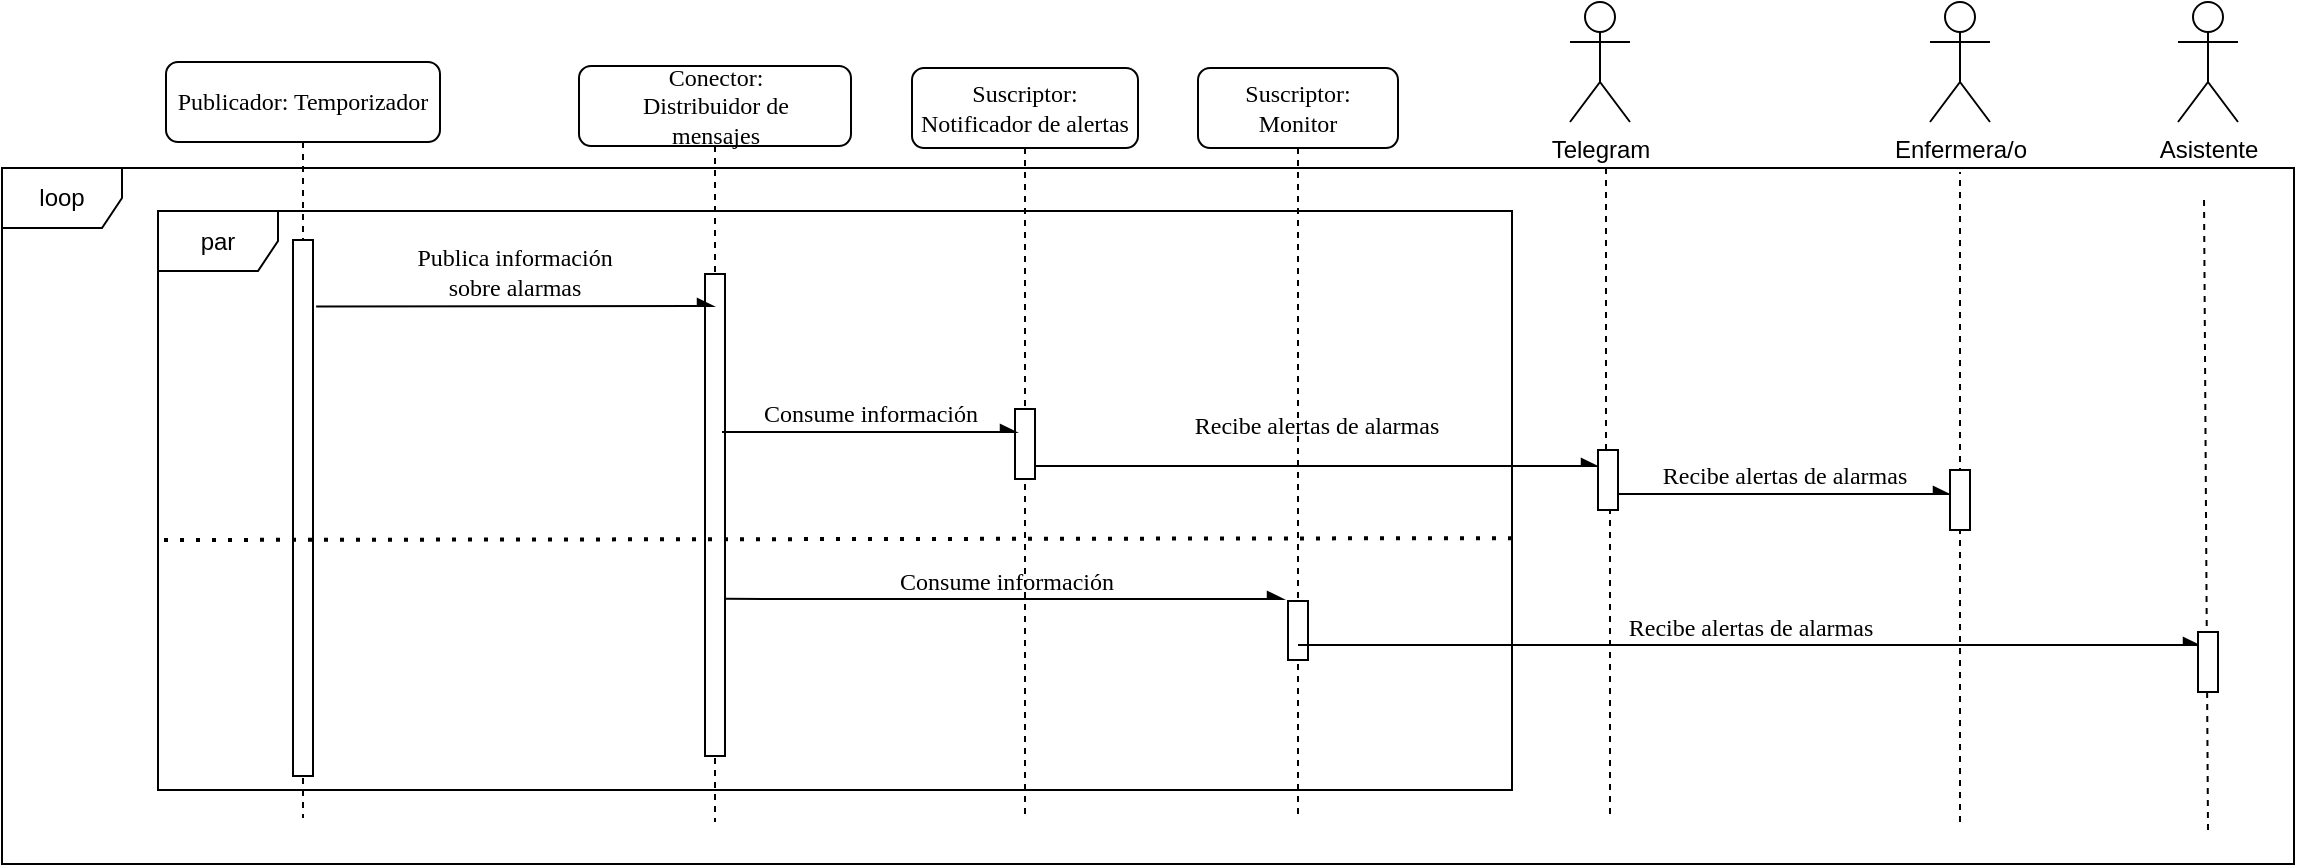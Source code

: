 <mxfile version="17.4.0" type="google"><diagram id="CUkoAH8HDXnTbhwCKgbb" name="Page-1"><mxGraphModel grid="1" page="1" gridSize="10" guides="1" tooltips="1" connect="1" arrows="1" fold="1" pageScale="1" pageWidth="827" pageHeight="1169" math="0" shadow="0"><root><mxCell id="0"/><mxCell id="1" parent="0"/><mxCell id="tEVWYcWolKfrM07mHxii-1" value="Publicador: Temporizador" style="shape=umlLifeline;perimeter=lifelinePerimeter;whiteSpace=wrap;html=1;container=1;collapsible=0;recursiveResize=0;outlineConnect=0;rounded=1;shadow=0;comic=0;labelBackgroundColor=none;strokeWidth=1;fontFamily=Verdana;fontSize=12;align=center;" vertex="1" parent="1"><mxGeometry x="-507" y="2412" width="137" height="378" as="geometry"/></mxCell><mxCell id="tEVWYcWolKfrM07mHxii-2" value="" style="html=1;points=[];perimeter=orthogonalPerimeter;rounded=0;shadow=0;comic=0;labelBackgroundColor=none;strokeWidth=1;fontFamily=Verdana;fontSize=12;align=center;" vertex="1" parent="tEVWYcWolKfrM07mHxii-1"><mxGeometry x="63.5" y="89" width="10" height="268" as="geometry"/></mxCell><mxCell id="tEVWYcWolKfrM07mHxii-3" value="Recibe alertas de alarmas" style="html=1;verticalAlign=bottom;endArrow=async;labelBackgroundColor=none;fontFamily=Verdana;fontSize=12;edgeStyle=elbowEdgeStyle;elbow=vertical;endFill=1;startArrow=none;exitX=0.9;exitY=0.814;exitDx=0;exitDy=0;exitPerimeter=0;entryX=0;entryY=0.267;entryDx=0;entryDy=0;entryPerimeter=0;" edge="1" parent="1" source="tEVWYcWolKfrM07mHxii-8" target="tEVWYcWolKfrM07mHxii-21"><mxGeometry y="11" relative="1" as="geometry"><mxPoint x="-61" y="2611" as="sourcePoint"/><mxPoint x="188" y="2618" as="targetPoint"/><Array as="points"><mxPoint x="209" y="2614"/><mxPoint x="201" y="2614"/><mxPoint x="308.5" y="2620.5"/></Array><mxPoint as="offset"/></mxGeometry></mxCell><mxCell id="tEVWYcWolKfrM07mHxii-4" value="loop" style="shape=umlFrame;whiteSpace=wrap;html=1;" vertex="1" parent="1"><mxGeometry x="-589" y="2465" width="1146" height="348" as="geometry"/></mxCell><mxCell id="tEVWYcWolKfrM07mHxii-5" value="Conector:&lt;br&gt;Distribuidor de&lt;br&gt;mensajes" style="shape=umlLifeline;perimeter=lifelinePerimeter;whiteSpace=wrap;html=1;container=1;collapsible=0;recursiveResize=0;outlineConnect=0;rounded=1;shadow=0;comic=0;labelBackgroundColor=none;strokeWidth=1;fontFamily=Verdana;fontSize=12;align=center;resizable=1;" vertex="1" parent="1"><mxGeometry x="-300.5" y="2414" width="136" height="378" as="geometry"/></mxCell><mxCell id="tEVWYcWolKfrM07mHxii-6" value="" style="html=1;points=[];perimeter=orthogonalPerimeter;rounded=0;shadow=0;comic=0;labelBackgroundColor=none;strokeWidth=1;fontFamily=Verdana;fontSize=12;align=center;" vertex="1" parent="tEVWYcWolKfrM07mHxii-5"><mxGeometry x="63" y="104" width="10" height="241" as="geometry"/></mxCell><mxCell id="tEVWYcWolKfrM07mHxii-7" value="Suscriptor:&lt;br&gt;Notificador de alertas" style="shape=umlLifeline;perimeter=lifelinePerimeter;whiteSpace=wrap;html=1;container=1;collapsible=0;recursiveResize=0;outlineConnect=0;rounded=1;shadow=0;comic=0;labelBackgroundColor=none;strokeWidth=1;fontFamily=Verdana;fontSize=12;align=center;" vertex="1" parent="1"><mxGeometry x="-134" y="2415" width="113" height="374" as="geometry"/></mxCell><mxCell id="tEVWYcWolKfrM07mHxii-8" value="" style="html=1;points=[];perimeter=orthogonalPerimeter;rounded=0;shadow=0;comic=0;labelBackgroundColor=none;strokeWidth=1;fontFamily=Verdana;fontSize=12;align=center;" vertex="1" parent="tEVWYcWolKfrM07mHxii-7"><mxGeometry x="51.5" y="170.5" width="10" height="35" as="geometry"/></mxCell><mxCell id="tEVWYcWolKfrM07mHxii-9" value="Suscriptor:&lt;br&gt;Monitor" style="shape=umlLifeline;perimeter=lifelinePerimeter;whiteSpace=wrap;html=1;container=1;collapsible=0;recursiveResize=0;outlineConnect=0;rounded=1;shadow=0;comic=0;labelBackgroundColor=none;strokeWidth=1;fontFamily=Verdana;fontSize=12;align=center;" vertex="1" parent="1"><mxGeometry x="9" y="2415" width="100" height="373" as="geometry"/></mxCell><mxCell id="tEVWYcWolKfrM07mHxii-10" value="" style="html=1;points=[];perimeter=orthogonalPerimeter;rounded=0;shadow=0;comic=0;labelBackgroundColor=none;strokeWidth=1;fontFamily=Verdana;fontSize=12;align=center;" vertex="1" parent="tEVWYcWolKfrM07mHxii-9"><mxGeometry x="45" y="266.5" width="10" height="29.5" as="geometry"/></mxCell><mxCell id="tEVWYcWolKfrM07mHxii-11" value="Recibe alertas de alarmas" style="html=1;verticalAlign=bottom;endArrow=async;labelBackgroundColor=none;fontFamily=Verdana;fontSize=12;edgeStyle=elbowEdgeStyle;elbow=vertical;endFill=1;" edge="1" parent="1" source="tEVWYcWolKfrM07mHxii-21"><mxGeometry relative="1" as="geometry"><mxPoint x="316.5" y="2639.5" as="sourcePoint"/><mxPoint x="385" y="2628" as="targetPoint"/><Array as="points"/></mxGeometry></mxCell><mxCell id="tEVWYcWolKfrM07mHxii-12" value="" style="endArrow=none;dashed=1;html=1;rounded=0;startArrow=none;" edge="1" parent="1" source="tEVWYcWolKfrM07mHxii-21"><mxGeometry width="50" height="50" relative="1" as="geometry"><mxPoint x="252" y="2771" as="sourcePoint"/><mxPoint x="213" y="2465" as="targetPoint"/></mxGeometry></mxCell><mxCell id="tEVWYcWolKfrM07mHxii-13" value="Consume información" style="html=1;verticalAlign=bottom;endArrow=async;labelBackgroundColor=none;fontFamily=Verdana;fontSize=12;edgeStyle=elbowEdgeStyle;elbow=vertical;endFill=1;exitX=1.05;exitY=0.674;exitDx=0;exitDy=0;exitPerimeter=0;" edge="1" parent="1" source="tEVWYcWolKfrM07mHxii-6"><mxGeometry relative="1" as="geometry"><mxPoint x="-214" y="2681" as="sourcePoint"/><mxPoint x="52" y="2681" as="targetPoint"/><Array as="points"><mxPoint x="-22.5" y="2680.5"/></Array></mxGeometry></mxCell><mxCell id="tEVWYcWolKfrM07mHxii-14" value="" style="endArrow=none;dashed=1;html=1;dashPattern=1 3;strokeWidth=2;rounded=0;entryX=1;entryY=0.565;entryDx=0;entryDy=0;entryPerimeter=0;" edge="1" parent="1" target="tEVWYcWolKfrM07mHxii-27"><mxGeometry width="50" height="50" relative="1" as="geometry"><mxPoint x="-508" y="2651" as="sourcePoint"/><mxPoint x="274.5" y="2650.995" as="targetPoint"/><Array as="points"/></mxGeometry></mxCell><mxCell id="tEVWYcWolKfrM07mHxii-15" value="Telegram" style="shape=umlActor;verticalLabelPosition=bottom;verticalAlign=top;html=1;outlineConnect=0;" vertex="1" parent="1"><mxGeometry x="195" y="2382" width="30" height="60" as="geometry"/></mxCell><mxCell id="tEVWYcWolKfrM07mHxii-16" value="Asistente" style="shape=umlActor;verticalLabelPosition=bottom;verticalAlign=top;html=1;outlineConnect=0;" vertex="1" parent="1"><mxGeometry x="499" y="2382" width="30" height="60" as="geometry"/></mxCell><mxCell id="tEVWYcWolKfrM07mHxii-17" value="Enfermera/o" style="shape=umlActor;verticalLabelPosition=bottom;verticalAlign=top;html=1;outlineConnect=0;" vertex="1" parent="1"><mxGeometry x="375" y="2382" width="30" height="60" as="geometry"/></mxCell><mxCell id="tEVWYcWolKfrM07mHxii-18" value="Publica información&lt;br&gt;sobre alarmas" style="html=1;verticalAlign=bottom;endArrow=async;labelBackgroundColor=none;fontFamily=Verdana;fontSize=12;edgeStyle=elbowEdgeStyle;elbow=vertical;endFill=1;exitX=1.157;exitY=0.124;exitDx=0;exitDy=0;exitPerimeter=0;" edge="1" parent="1" source="tEVWYcWolKfrM07mHxii-2" target="tEVWYcWolKfrM07mHxii-5"><mxGeometry relative="1" as="geometry"><mxPoint x="-714" y="2546.005" as="sourcePoint"/><mxPoint x="-244" y="2530" as="targetPoint"/></mxGeometry></mxCell><mxCell id="tEVWYcWolKfrM07mHxii-19" value="" style="endArrow=none;dashed=1;html=1;rounded=0;startArrow=none;" edge="1" parent="1"><mxGeometry width="50" height="50" relative="1" as="geometry"><mxPoint x="514" y="2796" as="sourcePoint"/><mxPoint x="512" y="2478" as="targetPoint"/></mxGeometry></mxCell><mxCell id="tEVWYcWolKfrM07mHxii-20" value="" style="endArrow=none;dashed=1;html=1;rounded=0;" edge="1" parent="1"><mxGeometry width="50" height="50" relative="1" as="geometry"><mxPoint x="390" y="2792" as="sourcePoint"/><mxPoint x="390" y="2467" as="targetPoint"/></mxGeometry></mxCell><mxCell id="tEVWYcWolKfrM07mHxii-21" value="" style="html=1;points=[];perimeter=orthogonalPerimeter;rounded=0;shadow=0;comic=0;labelBackgroundColor=none;strokeColor=#000000;strokeWidth=1;fillColor=#FFFFFF;fontFamily=Verdana;fontSize=12;fontColor=#000000;align=center;" vertex="1" parent="1"><mxGeometry x="209" y="2606" width="10" height="30" as="geometry"/></mxCell><mxCell id="tEVWYcWolKfrM07mHxii-22" value="" style="endArrow=none;dashed=1;html=1;rounded=0;" edge="1" parent="1" target="tEVWYcWolKfrM07mHxii-21"><mxGeometry width="50" height="50" relative="1" as="geometry"><mxPoint x="215" y="2788" as="sourcePoint"/><mxPoint x="248" y="2468" as="targetPoint"/></mxGeometry></mxCell><mxCell id="tEVWYcWolKfrM07mHxii-23" value="Consume información" style="html=1;verticalAlign=bottom;endArrow=async;labelBackgroundColor=none;fontFamily=Verdana;fontSize=12;edgeStyle=elbowEdgeStyle;elbow=vertical;endFill=1;entryX=0.1;entryY=0.357;entryDx=0;entryDy=0;entryPerimeter=0;" edge="1" parent="1" target="tEVWYcWolKfrM07mHxii-8"><mxGeometry relative="1" as="geometry"><mxPoint x="-229" y="2597" as="sourcePoint"/><mxPoint x="-98" y="2597" as="targetPoint"/><Array as="points"><mxPoint x="-176.5" y="2597"/></Array></mxGeometry></mxCell><mxCell id="tEVWYcWolKfrM07mHxii-24" value="" style="html=1;points=[];perimeter=orthogonalPerimeter;rounded=0;shadow=0;comic=0;labelBackgroundColor=none;strokeColor=#000000;strokeWidth=1;fillColor=#FFFFFF;fontFamily=Verdana;fontSize=12;fontColor=#000000;align=center;" vertex="1" parent="1"><mxGeometry x="385" y="2616" width="10" height="30" as="geometry"/></mxCell><mxCell id="tEVWYcWolKfrM07mHxii-25" value="Recibe alertas de alarmas" style="html=1;verticalAlign=bottom;endArrow=async;labelBackgroundColor=none;fontFamily=Verdana;fontSize=12;edgeStyle=elbowEdgeStyle;elbow=vertical;endFill=1;entryX=0.1;entryY=0.2;entryDx=0;entryDy=0;entryPerimeter=0;" edge="1" parent="1" source="tEVWYcWolKfrM07mHxii-9" target="tEVWYcWolKfrM07mHxii-26"><mxGeometry relative="1" as="geometry"><mxPoint x="95" y="2705" as="sourcePoint"/><mxPoint x="488" y="2704" as="targetPoint"/><Array as="points"><mxPoint x="305.5" y="2703.5"/></Array></mxGeometry></mxCell><mxCell id="tEVWYcWolKfrM07mHxii-26" value="" style="html=1;points=[];perimeter=orthogonalPerimeter;rounded=0;shadow=0;comic=0;labelBackgroundColor=none;strokeColor=#000000;strokeWidth=1;fillColor=#FFFFFF;fontFamily=Verdana;fontSize=12;fontColor=#000000;align=center;" vertex="1" parent="1"><mxGeometry x="509" y="2697" width="10" height="30" as="geometry"/></mxCell><mxCell id="tEVWYcWolKfrM07mHxii-27" value="par" style="shape=umlFrame;whiteSpace=wrap;html=1;" vertex="1" parent="1"><mxGeometry x="-511" y="2486.5" width="677" height="289.5" as="geometry"/></mxCell></root></mxGraphModel></diagram></mxfile>